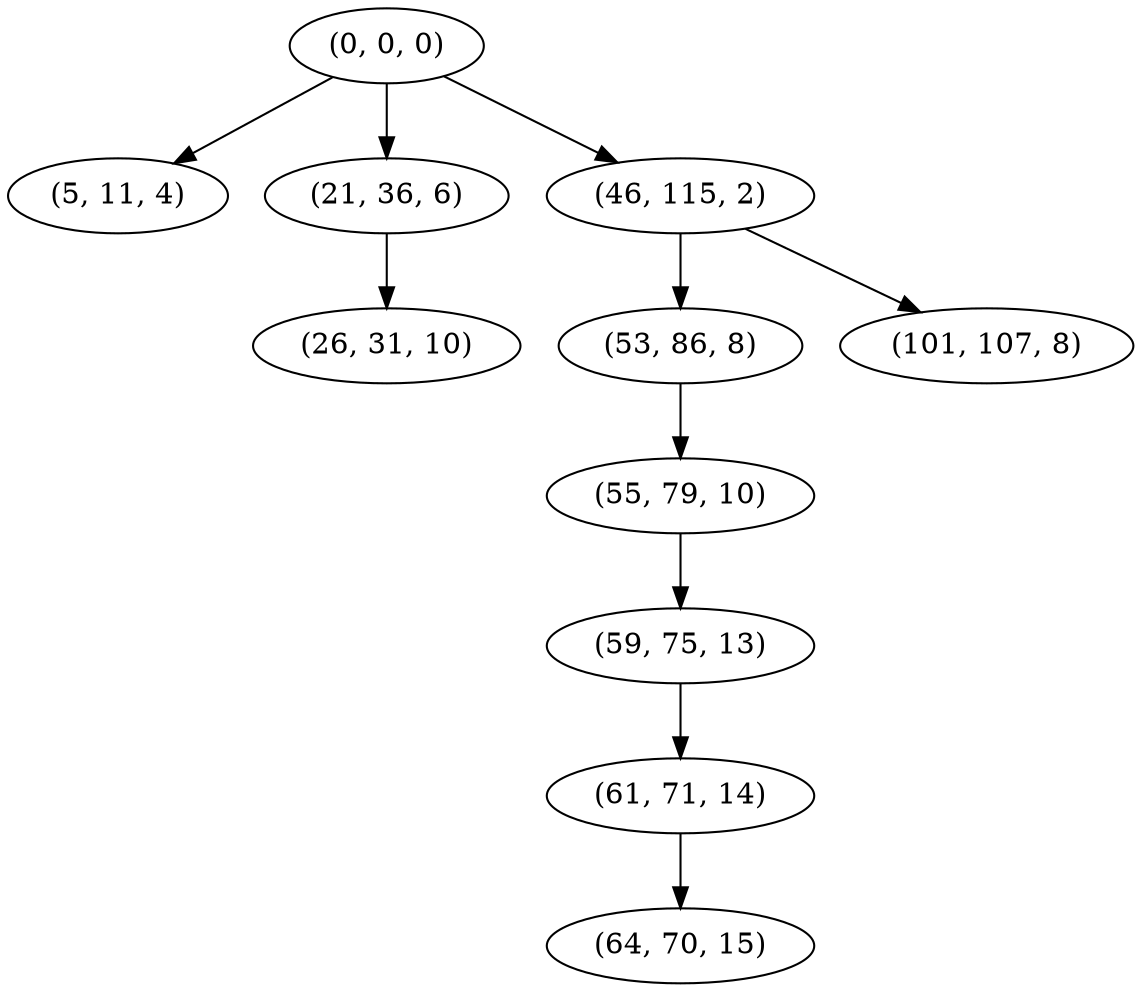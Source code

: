 digraph tree {
    "(0, 0, 0)";
    "(5, 11, 4)";
    "(21, 36, 6)";
    "(26, 31, 10)";
    "(46, 115, 2)";
    "(53, 86, 8)";
    "(55, 79, 10)";
    "(59, 75, 13)";
    "(61, 71, 14)";
    "(64, 70, 15)";
    "(101, 107, 8)";
    "(0, 0, 0)" -> "(5, 11, 4)";
    "(0, 0, 0)" -> "(21, 36, 6)";
    "(0, 0, 0)" -> "(46, 115, 2)";
    "(21, 36, 6)" -> "(26, 31, 10)";
    "(46, 115, 2)" -> "(53, 86, 8)";
    "(46, 115, 2)" -> "(101, 107, 8)";
    "(53, 86, 8)" -> "(55, 79, 10)";
    "(55, 79, 10)" -> "(59, 75, 13)";
    "(59, 75, 13)" -> "(61, 71, 14)";
    "(61, 71, 14)" -> "(64, 70, 15)";
}
